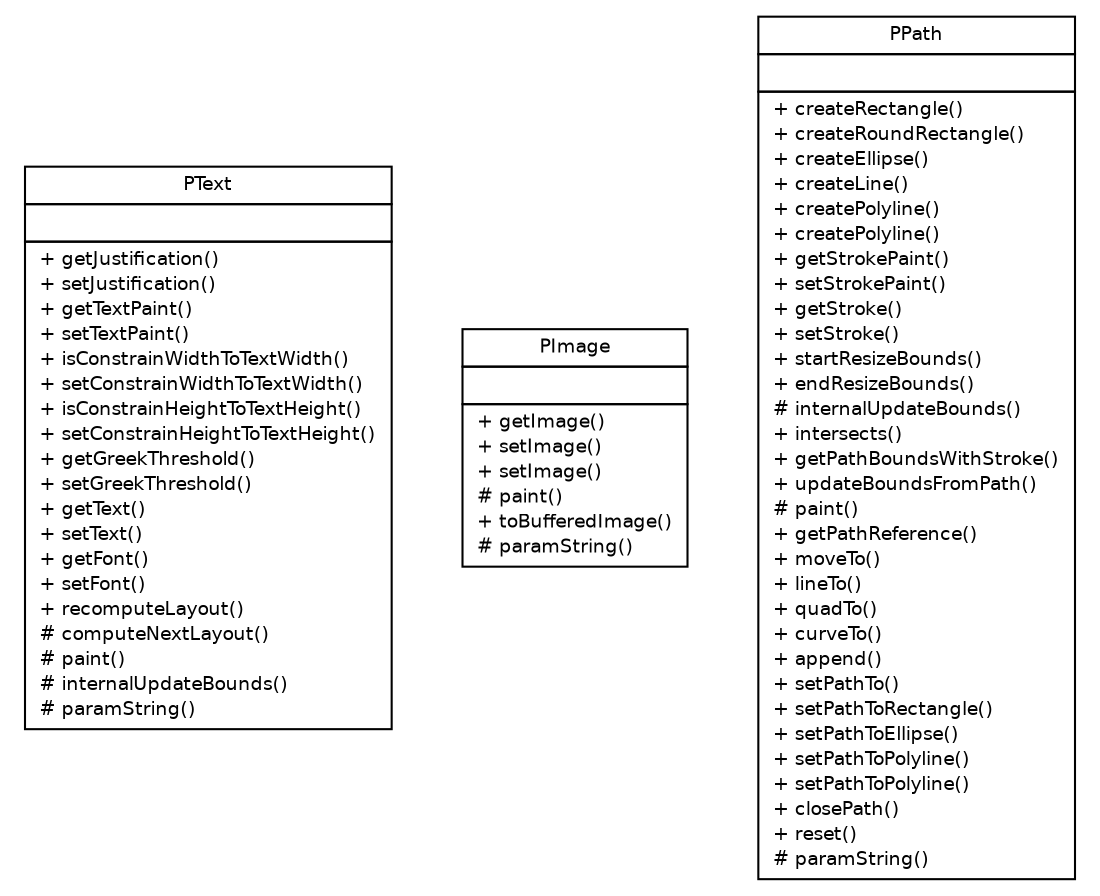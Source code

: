 #!/usr/local/bin/dot
#
# Class diagram 
# Generated by UmlGraph version 4.6 (http://www.spinellis.gr/sw/umlgraph)
#

digraph G {
	edge [fontname="Helvetica",fontsize=10,labelfontname="Helvetica",labelfontsize=10];
	node [fontname="Helvetica",fontsize=10,shape=plaintext];
	// edu.umd.cs.piccolo.nodes.PText
	c141 [label=<<table border="0" cellborder="1" cellspacing="0" cellpadding="2" port="p" href="./PText.html">
		<tr><td><table border="0" cellspacing="0" cellpadding="1">
			<tr><td> PText </td></tr>
		</table></td></tr>
		<tr><td><table border="0" cellspacing="0" cellpadding="1">
			<tr><td align="left">  </td></tr>
		</table></td></tr>
		<tr><td><table border="0" cellspacing="0" cellpadding="1">
			<tr><td align="left"> + getJustification() </td></tr>
			<tr><td align="left"> + setJustification() </td></tr>
			<tr><td align="left"> + getTextPaint() </td></tr>
			<tr><td align="left"> + setTextPaint() </td></tr>
			<tr><td align="left"> + isConstrainWidthToTextWidth() </td></tr>
			<tr><td align="left"> + setConstrainWidthToTextWidth() </td></tr>
			<tr><td align="left"> + isConstrainHeightToTextHeight() </td></tr>
			<tr><td align="left"> + setConstrainHeightToTextHeight() </td></tr>
			<tr><td align="left"> + getGreekThreshold() </td></tr>
			<tr><td align="left"> + setGreekThreshold() </td></tr>
			<tr><td align="left"> + getText() </td></tr>
			<tr><td align="left"> + setText() </td></tr>
			<tr><td align="left"> + getFont() </td></tr>
			<tr><td align="left"> + setFont() </td></tr>
			<tr><td align="left"> + recomputeLayout() </td></tr>
			<tr><td align="left"> # computeNextLayout() </td></tr>
			<tr><td align="left"> # paint() </td></tr>
			<tr><td align="left"> # internalUpdateBounds() </td></tr>
			<tr><td align="left"> # paramString() </td></tr>
		</table></td></tr>
		</table>>, fontname="Helvetica", fontcolor="black", fontsize=9.0];
	// edu.umd.cs.piccolo.nodes.PImage
	c142 [label=<<table border="0" cellborder="1" cellspacing="0" cellpadding="2" port="p" href="./PImage.html">
		<tr><td><table border="0" cellspacing="0" cellpadding="1">
			<tr><td> PImage </td></tr>
		</table></td></tr>
		<tr><td><table border="0" cellspacing="0" cellpadding="1">
			<tr><td align="left">  </td></tr>
		</table></td></tr>
		<tr><td><table border="0" cellspacing="0" cellpadding="1">
			<tr><td align="left"> + getImage() </td></tr>
			<tr><td align="left"> + setImage() </td></tr>
			<tr><td align="left"> + setImage() </td></tr>
			<tr><td align="left"> # paint() </td></tr>
			<tr><td align="left"> + toBufferedImage() </td></tr>
			<tr><td align="left"> # paramString() </td></tr>
		</table></td></tr>
		</table>>, fontname="Helvetica", fontcolor="black", fontsize=9.0];
	// edu.umd.cs.piccolo.nodes.PPath
	c143 [label=<<table border="0" cellborder="1" cellspacing="0" cellpadding="2" port="p" href="./PPath.html">
		<tr><td><table border="0" cellspacing="0" cellpadding="1">
			<tr><td> PPath </td></tr>
		</table></td></tr>
		<tr><td><table border="0" cellspacing="0" cellpadding="1">
			<tr><td align="left">  </td></tr>
		</table></td></tr>
		<tr><td><table border="0" cellspacing="0" cellpadding="1">
			<tr><td align="left"> + createRectangle() </td></tr>
			<tr><td align="left"> + createRoundRectangle() </td></tr>
			<tr><td align="left"> + createEllipse() </td></tr>
			<tr><td align="left"> + createLine() </td></tr>
			<tr><td align="left"> + createPolyline() </td></tr>
			<tr><td align="left"> + createPolyline() </td></tr>
			<tr><td align="left"> + getStrokePaint() </td></tr>
			<tr><td align="left"> + setStrokePaint() </td></tr>
			<tr><td align="left"> + getStroke() </td></tr>
			<tr><td align="left"> + setStroke() </td></tr>
			<tr><td align="left"> + startResizeBounds() </td></tr>
			<tr><td align="left"> + endResizeBounds() </td></tr>
			<tr><td align="left"> # internalUpdateBounds() </td></tr>
			<tr><td align="left"> + intersects() </td></tr>
			<tr><td align="left"> + getPathBoundsWithStroke() </td></tr>
			<tr><td align="left"> + updateBoundsFromPath() </td></tr>
			<tr><td align="left"> # paint() </td></tr>
			<tr><td align="left"> + getPathReference() </td></tr>
			<tr><td align="left"> + moveTo() </td></tr>
			<tr><td align="left"> + lineTo() </td></tr>
			<tr><td align="left"> + quadTo() </td></tr>
			<tr><td align="left"> + curveTo() </td></tr>
			<tr><td align="left"> + append() </td></tr>
			<tr><td align="left"> + setPathTo() </td></tr>
			<tr><td align="left"> + setPathToRectangle() </td></tr>
			<tr><td align="left"> + setPathToEllipse() </td></tr>
			<tr><td align="left"> + setPathToPolyline() </td></tr>
			<tr><td align="left"> + setPathToPolyline() </td></tr>
			<tr><td align="left"> + closePath() </td></tr>
			<tr><td align="left"> + reset() </td></tr>
			<tr><td align="left"> # paramString() </td></tr>
		</table></td></tr>
		</table>>, fontname="Helvetica", fontcolor="black", fontsize=9.0];
}

